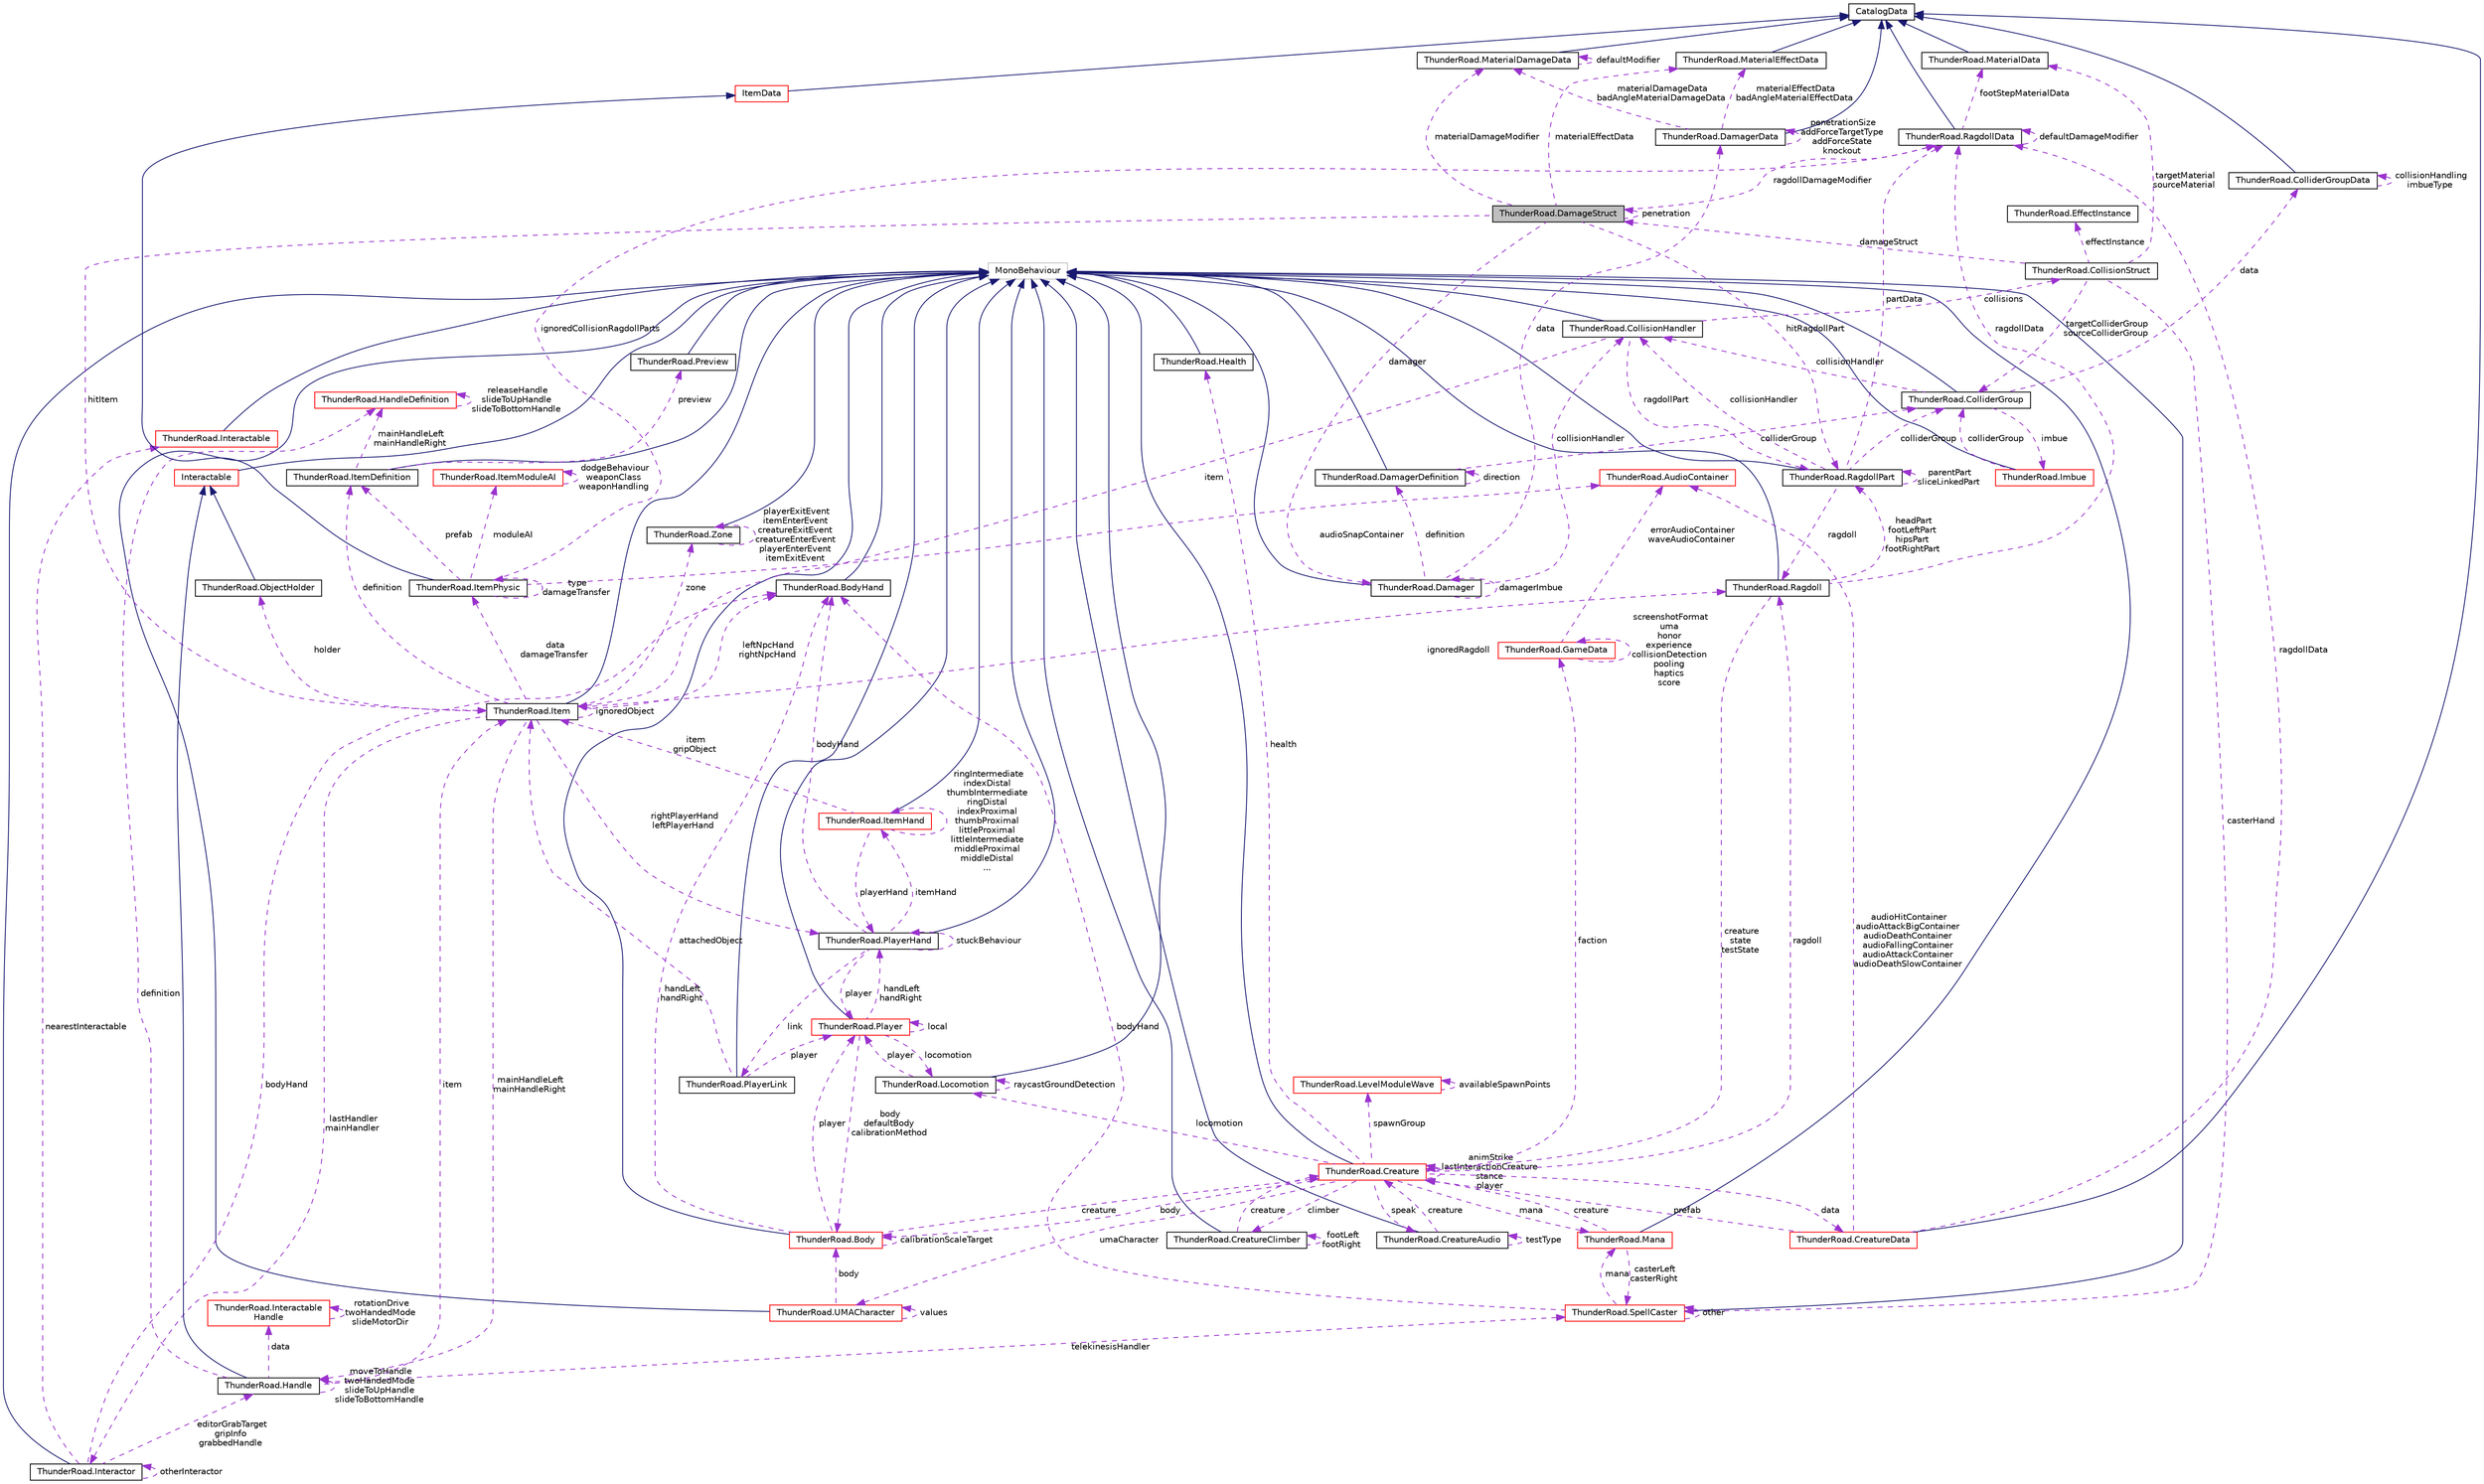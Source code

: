 digraph "ThunderRoad.DamageStruct"
{
 // LATEX_PDF_SIZE
  edge [fontname="Helvetica",fontsize="10",labelfontname="Helvetica",labelfontsize="10"];
  node [fontname="Helvetica",fontsize="10",shape=record];
  Node1 [label="ThunderRoad.DamageStruct",height=0.2,width=0.4,color="black", fillcolor="grey75", style="filled", fontcolor="black",tooltip="Struct DamageStruct"];
  Node2 -> Node1 [dir="back",color="darkorchid3",fontsize="10",style="dashed",label=" ragdollDamageModifier" ,fontname="Helvetica"];
  Node2 [label="ThunderRoad.RagdollData",height=0.2,width=0.4,color="black", fillcolor="white", style="filled",URL="$class_thunder_road_1_1_ragdoll_data.html",tooltip="Class RagdollData. Implements the ThunderRoad.CatalogData"];
  Node3 -> Node2 [dir="back",color="midnightblue",fontsize="10",style="solid",fontname="Helvetica"];
  Node3 [label="CatalogData",height=0.2,width=0.4,color="black", fillcolor="white", style="filled",URL="$class_thunder_road_1_1_catalog_data.html",tooltip="Class CatalogData."];
  Node4 -> Node2 [dir="back",color="darkorchid3",fontsize="10",style="dashed",label=" footStepMaterialData" ,fontname="Helvetica"];
  Node4 [label="ThunderRoad.MaterialData",height=0.2,width=0.4,color="black", fillcolor="white", style="filled",URL="$class_thunder_road_1_1_material_data.html",tooltip="Class MaterialData. Implements the ThunderRoad.CatalogData"];
  Node3 -> Node4 [dir="back",color="midnightblue",fontsize="10",style="solid",fontname="Helvetica"];
  Node2 -> Node2 [dir="back",color="darkorchid3",fontsize="10",style="dashed",label=" defaultDamageModifier" ,fontname="Helvetica"];
  Node5 -> Node1 [dir="back",color="darkorchid3",fontsize="10",style="dashed",label=" hitRagdollPart" ,fontname="Helvetica"];
  Node5 [label="ThunderRoad.RagdollPart",height=0.2,width=0.4,color="black", fillcolor="white", style="filled",URL="$class_thunder_road_1_1_ragdoll_part.html",tooltip="Class RagdollPart. Implements the UnityEngine.MonoBehaviour"];
  Node6 -> Node5 [dir="back",color="midnightblue",fontsize="10",style="solid",fontname="Helvetica"];
  Node6 [label="MonoBehaviour",height=0.2,width=0.4,color="grey75", fillcolor="white", style="filled",tooltip=" "];
  Node7 -> Node5 [dir="back",color="darkorchid3",fontsize="10",style="dashed",label=" collisionHandler" ,fontname="Helvetica"];
  Node7 [label="ThunderRoad.CollisionHandler",height=0.2,width=0.4,color="black", fillcolor="white", style="filled",URL="$class_thunder_road_1_1_collision_handler.html",tooltip="Class CollisionHandler. Implements the UnityEngine.MonoBehaviour"];
  Node6 -> Node7 [dir="back",color="midnightblue",fontsize="10",style="solid",fontname="Helvetica"];
  Node5 -> Node7 [dir="back",color="darkorchid3",fontsize="10",style="dashed",label=" ragdollPart" ,fontname="Helvetica"];
  Node8 -> Node7 [dir="back",color="darkorchid3",fontsize="10",style="dashed",label=" collisions" ,fontname="Helvetica"];
  Node8 [label="ThunderRoad.CollisionStruct",height=0.2,width=0.4,color="black", fillcolor="white", style="filled",URL="$struct_thunder_road_1_1_collision_struct.html",tooltip="Struct CollisionStruct"];
  Node4 -> Node8 [dir="back",color="darkorchid3",fontsize="10",style="dashed",label=" targetMaterial\nsourceMaterial" ,fontname="Helvetica"];
  Node9 -> Node8 [dir="back",color="darkorchid3",fontsize="10",style="dashed",label=" casterHand" ,fontname="Helvetica"];
  Node9 [label="ThunderRoad.SpellCaster",height=0.2,width=0.4,color="red", fillcolor="white", style="filled",URL="$class_thunder_road_1_1_spell_caster.html",tooltip="Class SpellCaster. Implements the UnityEngine.MonoBehaviour"];
  Node6 -> Node9 [dir="back",color="midnightblue",fontsize="10",style="solid",fontname="Helvetica"];
  Node9 -> Node9 [dir="back",color="darkorchid3",fontsize="10",style="dashed",label=" other" ,fontname="Helvetica"];
  Node62 -> Node9 [dir="back",color="darkorchid3",fontsize="10",style="dashed",label=" mana" ,fontname="Helvetica"];
  Node62 [label="ThunderRoad.Mana",height=0.2,width=0.4,color="red", fillcolor="white", style="filled",URL="$class_thunder_road_1_1_mana.html",tooltip="Class Mana. Implements the UnityEngine.MonoBehaviour"];
  Node6 -> Node62 [dir="back",color="midnightblue",fontsize="10",style="solid",fontname="Helvetica"];
  Node9 -> Node62 [dir="back",color="darkorchid3",fontsize="10",style="dashed",label=" casterLeft\ncasterRight" ,fontname="Helvetica"];
  Node33 -> Node62 [dir="back",color="darkorchid3",fontsize="10",style="dashed",label=" creature" ,fontname="Helvetica"];
  Node33 [label="ThunderRoad.Creature",height=0.2,width=0.4,color="red", fillcolor="white", style="filled",URL="$class_thunder_road_1_1_creature.html",tooltip="Class Creature. Implements the UnityEngine.MonoBehaviour"];
  Node6 -> Node33 [dir="back",color="midnightblue",fontsize="10",style="solid",fontname="Helvetica"];
  Node34 -> Node33 [dir="back",color="darkorchid3",fontsize="10",style="dashed",label=" climber" ,fontname="Helvetica"];
  Node34 [label="ThunderRoad.CreatureClimber",height=0.2,width=0.4,color="black", fillcolor="white", style="filled",URL="$class_thunder_road_1_1_creature_climber.html",tooltip="Class CreatureClimber. Implements the UnityEngine.MonoBehaviour"];
  Node6 -> Node34 [dir="back",color="midnightblue",fontsize="10",style="solid",fontname="Helvetica"];
  Node34 -> Node34 [dir="back",color="darkorchid3",fontsize="10",style="dashed",label=" footLeft\nfootRight" ,fontname="Helvetica"];
  Node33 -> Node34 [dir="back",color="darkorchid3",fontsize="10",style="dashed",label=" creature" ,fontname="Helvetica"];
  Node35 -> Node33 [dir="back",color="darkorchid3",fontsize="10",style="dashed",label=" health" ,fontname="Helvetica"];
  Node35 [label="ThunderRoad.Health",height=0.2,width=0.4,color="black", fillcolor="white", style="filled",URL="$class_thunder_road_1_1_health.html",tooltip="Class Health. Implements the UnityEngine.MonoBehaviour"];
  Node6 -> Node35 [dir="back",color="midnightblue",fontsize="10",style="solid",fontname="Helvetica"];
  Node36 -> Node33 [dir="back",color="darkorchid3",fontsize="10",style="dashed",label=" faction" ,fontname="Helvetica"];
  Node36 [label="ThunderRoad.GameData",height=0.2,width=0.4,color="red", fillcolor="white", style="filled",URL="$class_thunder_road_1_1_game_data.html",tooltip="Class GameData."];
  Node36 -> Node36 [dir="back",color="darkorchid3",fontsize="10",style="dashed",label=" screenshotFormat\numa\nhonor\nexperience\ncollisionDetection\npooling\nhaptics\nscore" ,fontname="Helvetica"];
  Node37 -> Node36 [dir="back",color="darkorchid3",fontsize="10",style="dashed",label=" errorAudioContainer\nwaveAudioContainer" ,fontname="Helvetica"];
  Node37 [label="ThunderRoad.AudioContainer",height=0.2,width=0.4,color="red", fillcolor="white", style="filled",URL="$class_thunder_road_1_1_audio_container.html",tooltip="Class AudioContainer. Implements the UnityEngine.ScriptableObject"];
  Node39 -> Node33 [dir="back",color="darkorchid3",fontsize="10",style="dashed",label=" spawnGroup" ,fontname="Helvetica"];
  Node39 [label="ThunderRoad.LevelModuleWave",height=0.2,width=0.4,color="red", fillcolor="white", style="filled",URL="$class_thunder_road_1_1_level_module_wave.html",tooltip="Class LevelModuleWave. Implements the ThunderRoad.LevelModule"];
  Node39 -> Node39 [dir="back",color="darkorchid3",fontsize="10",style="dashed",label=" availableSpawnPoints" ,fontname="Helvetica"];
  Node42 -> Node33 [dir="back",color="darkorchid3",fontsize="10",style="dashed",label=" data" ,fontname="Helvetica"];
  Node42 [label="ThunderRoad.CreatureData",height=0.2,width=0.4,color="red", fillcolor="white", style="filled",URL="$class_thunder_road_1_1_creature_data.html",tooltip="Class CreatureData. Implements the ThunderRoad.CatalogData"];
  Node3 -> Node42 [dir="back",color="midnightblue",fontsize="10",style="solid",fontname="Helvetica"];
  Node2 -> Node42 [dir="back",color="darkorchid3",fontsize="10",style="dashed",label=" ragdollData" ,fontname="Helvetica"];
  Node37 -> Node42 [dir="back",color="darkorchid3",fontsize="10",style="dashed",label=" audioHitContainer\naudioAttackBigContainer\naudioDeathContainer\naudioFallingContainer\naudioAttackContainer\naudioDeathSlowContainer" ,fontname="Helvetica"];
  Node33 -> Node42 [dir="back",color="darkorchid3",fontsize="10",style="dashed",label=" prefab" ,fontname="Helvetica"];
  Node45 -> Node33 [dir="back",color="darkorchid3",fontsize="10",style="dashed",label=" locomotion" ,fontname="Helvetica"];
  Node45 [label="ThunderRoad.Locomotion",height=0.2,width=0.4,color="black", fillcolor="white", style="filled",URL="$class_thunder_road_1_1_locomotion.html",tooltip="Class Locomotion. Implements the UnityEngine.MonoBehaviour"];
  Node6 -> Node45 [dir="back",color="midnightblue",fontsize="10",style="solid",fontname="Helvetica"];
  Node46 -> Node45 [dir="back",color="darkorchid3",fontsize="10",style="dashed",label=" player" ,fontname="Helvetica"];
  Node46 [label="ThunderRoad.Player",height=0.2,width=0.4,color="red", fillcolor="white", style="filled",URL="$class_thunder_road_1_1_player.html",tooltip="Class Player. Implements the UnityEngine.MonoBehaviour"];
  Node6 -> Node46 [dir="back",color="midnightblue",fontsize="10",style="solid",fontname="Helvetica"];
  Node46 -> Node46 [dir="back",color="darkorchid3",fontsize="10",style="dashed",label=" local" ,fontname="Helvetica"];
  Node45 -> Node46 [dir="back",color="darkorchid3",fontsize="10",style="dashed",label=" locomotion" ,fontname="Helvetica"];
  Node50 -> Node46 [dir="back",color="darkorchid3",fontsize="10",style="dashed",label=" body\ndefaultBody\ncalibrationMethod" ,fontname="Helvetica"];
  Node50 [label="ThunderRoad.Body",height=0.2,width=0.4,color="red", fillcolor="white", style="filled",URL="$class_thunder_road_1_1_body.html",tooltip="Class Body. Implements the UnityEngine.MonoBehaviour"];
  Node6 -> Node50 [dir="back",color="midnightblue",fontsize="10",style="solid",fontname="Helvetica"];
  Node46 -> Node50 [dir="back",color="darkorchid3",fontsize="10",style="dashed",label=" player" ,fontname="Helvetica"];
  Node50 -> Node50 [dir="back",color="darkorchid3",fontsize="10",style="dashed",label=" calibrationScaleTarget" ,fontname="Helvetica"];
  Node33 -> Node50 [dir="back",color="darkorchid3",fontsize="10",style="dashed",label=" creature" ,fontname="Helvetica"];
  Node29 -> Node50 [dir="back",color="darkorchid3",fontsize="10",style="dashed",label=" handLeft\nhandRight" ,fontname="Helvetica"];
  Node29 [label="ThunderRoad.BodyHand",height=0.2,width=0.4,color="black", fillcolor="white", style="filled",URL="$class_thunder_road_1_1_body_hand.html",tooltip="Class BodyHand. Implements the UnityEngine.MonoBehaviour"];
  Node6 -> Node29 [dir="back",color="midnightblue",fontsize="10",style="solid",fontname="Helvetica"];
  Node54 -> Node46 [dir="back",color="darkorchid3",fontsize="10",style="dashed",label=" handLeft\nhandRight" ,fontname="Helvetica"];
  Node54 [label="ThunderRoad.PlayerHand",height=0.2,width=0.4,color="black", fillcolor="white", style="filled",URL="$class_thunder_road_1_1_player_hand.html",tooltip="Class PlayerHand. Implements the UnityEngine.MonoBehaviour"];
  Node6 -> Node54 [dir="back",color="midnightblue",fontsize="10",style="solid",fontname="Helvetica"];
  Node46 -> Node54 [dir="back",color="darkorchid3",fontsize="10",style="dashed",label=" player" ,fontname="Helvetica"];
  Node55 -> Node54 [dir="back",color="darkorchid3",fontsize="10",style="dashed",label=" link" ,fontname="Helvetica"];
  Node55 [label="ThunderRoad.PlayerLink",height=0.2,width=0.4,color="black", fillcolor="white", style="filled",URL="$class_thunder_road_1_1_player_link.html",tooltip="Class PlayerLink. Implements the UnityEngine.MonoBehaviour"];
  Node6 -> Node55 [dir="back",color="midnightblue",fontsize="10",style="solid",fontname="Helvetica"];
  Node46 -> Node55 [dir="back",color="darkorchid3",fontsize="10",style="dashed",label=" player" ,fontname="Helvetica"];
  Node26 -> Node55 [dir="back",color="darkorchid3",fontsize="10",style="dashed",label=" attachedObject" ,fontname="Helvetica"];
  Node26 [label="ThunderRoad.Item",height=0.2,width=0.4,color="black", fillcolor="white", style="filled",URL="$class_thunder_road_1_1_item.html",tooltip="Class Item. Implements the UnityEngine.MonoBehaviour"];
  Node6 -> Node26 [dir="back",color="midnightblue",fontsize="10",style="solid",fontname="Helvetica"];
  Node27 -> Node26 [dir="back",color="darkorchid3",fontsize="10",style="dashed",label=" lastHandler\nmainHandler" ,fontname="Helvetica"];
  Node27 [label="ThunderRoad.Interactor",height=0.2,width=0.4,color="black", fillcolor="white", style="filled",URL="$class_thunder_road_1_1_interactor.html",tooltip="Class Interactor. Implements the UnityEngine.MonoBehaviour"];
  Node6 -> Node27 [dir="back",color="midnightblue",fontsize="10",style="solid",fontname="Helvetica"];
  Node27 -> Node27 [dir="back",color="darkorchid3",fontsize="10",style="dashed",label=" otherInteractor" ,fontname="Helvetica"];
  Node14 -> Node27 [dir="back",color="darkorchid3",fontsize="10",style="dashed",label=" editorGrabTarget\ngripInfo\ngrabbedHandle" ,fontname="Helvetica"];
  Node14 [label="ThunderRoad.Handle",height=0.2,width=0.4,color="black", fillcolor="white", style="filled",URL="$class_thunder_road_1_1_handle.html",tooltip="Class Handle. Implements the ThunderRoad.Interactable"];
  Node15 -> Node14 [dir="back",color="midnightblue",fontsize="10",style="solid",fontname="Helvetica"];
  Node15 [label="Interactable",height=0.2,width=0.4,color="red", fillcolor="white", style="filled",URL="$class_thunder_road_1_1_interactable.html",tooltip="Class Interactable. Implements the UnityEngine.MonoBehaviour"];
  Node6 -> Node15 [dir="back",color="midnightblue",fontsize="10",style="solid",fontname="Helvetica"];
  Node21 -> Node14 [dir="back",color="darkorchid3",fontsize="10",style="dashed",label=" definition" ,fontname="Helvetica"];
  Node21 [label="ThunderRoad.HandleDefinition",height=0.2,width=0.4,color="red", fillcolor="white", style="filled",URL="$class_thunder_road_1_1_handle_definition.html",tooltip="Class HandleDefinition. Implements the ThunderRoad.InteractableDefinition"];
  Node21 -> Node21 [dir="back",color="darkorchid3",fontsize="10",style="dashed",label=" releaseHandle\nslideToUpHandle\nslideToBottomHandle" ,fontname="Helvetica"];
  Node24 -> Node14 [dir="back",color="darkorchid3",fontsize="10",style="dashed",label=" data" ,fontname="Helvetica"];
  Node24 [label="ThunderRoad.Interactable\lHandle",height=0.2,width=0.4,color="red", fillcolor="white", style="filled",URL="$class_thunder_road_1_1_interactable_handle.html",tooltip="Class InteractableHandle. Implements the ThunderRoad.InteractableData"];
  Node24 -> Node24 [dir="back",color="darkorchid3",fontsize="10",style="dashed",label=" rotationDrive\ntwoHandedMode\nslideMotorDir" ,fontname="Helvetica"];
  Node9 -> Node14 [dir="back",color="darkorchid3",fontsize="10",style="dashed",label=" telekinesisHandler" ,fontname="Helvetica"];
  Node14 -> Node14 [dir="back",color="darkorchid3",fontsize="10",style="dashed",label=" moveToHandle\ntwoHandedMode\nslideToUpHandle\nslideToBottomHandle" ,fontname="Helvetica"];
  Node26 -> Node14 [dir="back",color="darkorchid3",fontsize="10",style="dashed",label=" item" ,fontname="Helvetica"];
  Node28 -> Node27 [dir="back",color="darkorchid3",fontsize="10",style="dashed",label=" nearestInteractable" ,fontname="Helvetica"];
  Node28 [label="ThunderRoad.Interactable",height=0.2,width=0.4,color="red", fillcolor="white", style="filled",URL="$class_thunder_road_1_1_interactable.html",tooltip="Class Interactable. Implements the UnityEngine.MonoBehaviour"];
  Node6 -> Node28 [dir="back",color="midnightblue",fontsize="10",style="solid",fontname="Helvetica"];
  Node29 -> Node27 [dir="back",color="darkorchid3",fontsize="10",style="dashed",label=" bodyHand" ,fontname="Helvetica"];
  Node30 -> Node26 [dir="back",color="darkorchid3",fontsize="10",style="dashed",label=" definition" ,fontname="Helvetica"];
  Node30 [label="ThunderRoad.ItemDefinition",height=0.2,width=0.4,color="black", fillcolor="white", style="filled",URL="$class_thunder_road_1_1_item_definition.html",tooltip="Class ItemDefinition. Implements the UnityEngine.MonoBehaviour"];
  Node6 -> Node30 [dir="back",color="midnightblue",fontsize="10",style="solid",fontname="Helvetica"];
  Node21 -> Node30 [dir="back",color="darkorchid3",fontsize="10",style="dashed",label=" mainHandleLeft\nmainHandleRight" ,fontname="Helvetica"];
  Node31 -> Node30 [dir="back",color="darkorchid3",fontsize="10",style="dashed",label=" preview" ,fontname="Helvetica"];
  Node31 [label="ThunderRoad.Preview",height=0.2,width=0.4,color="black", fillcolor="white", style="filled",URL="$class_thunder_road_1_1_preview.html",tooltip="Class Preview. Implements the UnityEngine.MonoBehaviour"];
  Node6 -> Node31 [dir="back",color="midnightblue",fontsize="10",style="solid",fontname="Helvetica"];
  Node32 -> Node26 [dir="back",color="darkorchid3",fontsize="10",style="dashed",label=" ignoredRagdoll" ,fontname="Helvetica"];
  Node32 [label="ThunderRoad.Ragdoll",height=0.2,width=0.4,color="black", fillcolor="white", style="filled",URL="$class_thunder_road_1_1_ragdoll.html",tooltip="Class Ragdoll. Implements the UnityEngine.MonoBehaviour"];
  Node6 -> Node32 [dir="back",color="midnightblue",fontsize="10",style="solid",fontname="Helvetica"];
  Node2 -> Node32 [dir="back",color="darkorchid3",fontsize="10",style="dashed",label=" ragdollData" ,fontname="Helvetica"];
  Node5 -> Node32 [dir="back",color="darkorchid3",fontsize="10",style="dashed",label=" headPart\nfootLeftPart\nhipsPart\nfootRightPart" ,fontname="Helvetica"];
  Node33 -> Node32 [dir="back",color="darkorchid3",fontsize="10",style="dashed",label=" creature\nstate\ntestState" ,fontname="Helvetica"];
  Node76 -> Node26 [dir="back",color="darkorchid3",fontsize="10",style="dashed",label=" data\ndamageTransfer" ,fontname="Helvetica"];
  Node76 [label="ThunderRoad.ItemPhysic",height=0.2,width=0.4,color="black", fillcolor="white", style="filled",URL="$class_thunder_road_1_1_item_physic.html",tooltip="Class ItemPhysic. Implements the ThunderRoad.ItemData"];
  Node77 -> Node76 [dir="back",color="midnightblue",fontsize="10",style="solid",fontname="Helvetica"];
  Node77 [label="ItemData",height=0.2,width=0.4,color="red", fillcolor="white", style="filled",URL="$class_thunder_road_1_1_item_data.html",tooltip="Class ItemData. Implements the ThunderRoad.CatalogData"];
  Node3 -> Node77 [dir="back",color="midnightblue",fontsize="10",style="solid",fontname="Helvetica"];
  Node2 -> Node76 [dir="back",color="darkorchid3",fontsize="10",style="dashed",label=" ignoredCollisionRagdollParts" ,fontname="Helvetica"];
  Node30 -> Node76 [dir="back",color="darkorchid3",fontsize="10",style="dashed",label=" prefab" ,fontname="Helvetica"];
  Node37 -> Node76 [dir="back",color="darkorchid3",fontsize="10",style="dashed",label=" audioSnapContainer" ,fontname="Helvetica"];
  Node76 -> Node76 [dir="back",color="darkorchid3",fontsize="10",style="dashed",label=" type\ndamageTransfer" ,fontname="Helvetica"];
  Node78 -> Node76 [dir="back",color="darkorchid3",fontsize="10",style="dashed",label=" moduleAI" ,fontname="Helvetica"];
  Node78 [label="ThunderRoad.ItemModuleAI",height=0.2,width=0.4,color="red", fillcolor="white", style="filled",URL="$class_thunder_road_1_1_item_module_a_i.html",tooltip="Class ItemModuleAI. Implements the ThunderRoad.ItemModule"];
  Node78 -> Node78 [dir="back",color="darkorchid3",fontsize="10",style="dashed",label=" dodgeBehaviour\nweaponClass\nweaponHandling" ,fontname="Helvetica"];
  Node79 -> Node26 [dir="back",color="darkorchid3",fontsize="10",style="dashed",label=" holder" ,fontname="Helvetica"];
  Node79 [label="ThunderRoad.ObjectHolder",height=0.2,width=0.4,color="black", fillcolor="white", style="filled",URL="$class_thunder_road_1_1_object_holder.html",tooltip="Class ObjectHolder. Implements the ThunderRoad.Interactable"];
  Node15 -> Node79 [dir="back",color="midnightblue",fontsize="10",style="solid",fontname="Helvetica"];
  Node14 -> Node26 [dir="back",color="darkorchid3",fontsize="10",style="dashed",label=" mainHandleLeft\nmainHandleRight" ,fontname="Helvetica"];
  Node26 -> Node26 [dir="back",color="darkorchid3",fontsize="10",style="dashed",label=" ignoredObject" ,fontname="Helvetica"];
  Node80 -> Node26 [dir="back",color="darkorchid3",fontsize="10",style="dashed",label=" zone" ,fontname="Helvetica"];
  Node80 [label="ThunderRoad.Zone",height=0.2,width=0.4,color="black", fillcolor="white", style="filled",URL="$class_thunder_road_1_1_zone.html",tooltip="Class Zone. Implements the UnityEngine.MonoBehaviour"];
  Node6 -> Node80 [dir="back",color="midnightblue",fontsize="10",style="solid",fontname="Helvetica"];
  Node80 -> Node80 [dir="back",color="darkorchid3",fontsize="10",style="dashed",label=" playerExitEvent\nitemEnterEvent\ncreatureExitEvent\ncreatureEnterEvent\nplayerEnterEvent\nitemExitEvent" ,fontname="Helvetica"];
  Node29 -> Node26 [dir="back",color="darkorchid3",fontsize="10",style="dashed",label=" leftNpcHand\nrightNpcHand" ,fontname="Helvetica"];
  Node54 -> Node26 [dir="back",color="darkorchid3",fontsize="10",style="dashed",label=" rightPlayerHand\nleftPlayerHand" ,fontname="Helvetica"];
  Node56 -> Node54 [dir="back",color="darkorchid3",fontsize="10",style="dashed",label=" itemHand" ,fontname="Helvetica"];
  Node56 [label="ThunderRoad.ItemHand",height=0.2,width=0.4,color="red", fillcolor="white", style="filled",URL="$class_thunder_road_1_1_item_hand.html",tooltip="Class ItemHand. Implements the UnityEngine.MonoBehaviour"];
  Node6 -> Node56 [dir="back",color="midnightblue",fontsize="10",style="solid",fontname="Helvetica"];
  Node56 -> Node56 [dir="back",color="darkorchid3",fontsize="10",style="dashed",label=" ringIntermediate\nindexDistal\nthumbIntermediate\nringDistal\nindexProximal\nthumbProximal\nlittleProximal\nlittleIntermediate\nmiddleProximal\nmiddleDistal\n..." ,fontname="Helvetica"];
  Node26 -> Node56 [dir="back",color="darkorchid3",fontsize="10",style="dashed",label=" item\ngripObject" ,fontname="Helvetica"];
  Node54 -> Node56 [dir="back",color="darkorchid3",fontsize="10",style="dashed",label=" playerHand" ,fontname="Helvetica"];
  Node29 -> Node54 [dir="back",color="darkorchid3",fontsize="10",style="dashed",label=" bodyHand" ,fontname="Helvetica"];
  Node54 -> Node54 [dir="back",color="darkorchid3",fontsize="10",style="dashed",label=" stuckBehaviour" ,fontname="Helvetica"];
  Node45 -> Node45 [dir="back",color="darkorchid3",fontsize="10",style="dashed",label=" raycastGroundDetection" ,fontname="Helvetica"];
  Node32 -> Node33 [dir="back",color="darkorchid3",fontsize="10",style="dashed",label=" ragdoll" ,fontname="Helvetica"];
  Node50 -> Node33 [dir="back",color="darkorchid3",fontsize="10",style="dashed",label=" body" ,fontname="Helvetica"];
  Node61 -> Node33 [dir="back",color="darkorchid3",fontsize="10",style="dashed",label=" speak" ,fontname="Helvetica"];
  Node61 [label="ThunderRoad.CreatureAudio",height=0.2,width=0.4,color="black", fillcolor="white", style="filled",URL="$class_thunder_road_1_1_creature_audio.html",tooltip="Class CreatureAudio. Implements the UnityEngine.MonoBehaviour"];
  Node6 -> Node61 [dir="back",color="midnightblue",fontsize="10",style="solid",fontname="Helvetica"];
  Node61 -> Node61 [dir="back",color="darkorchid3",fontsize="10",style="dashed",label=" testType" ,fontname="Helvetica"];
  Node33 -> Node61 [dir="back",color="darkorchid3",fontsize="10",style="dashed",label=" creature" ,fontname="Helvetica"];
  Node33 -> Node33 [dir="back",color="darkorchid3",fontsize="10",style="dashed",label=" animStrike\nlastInteractionCreature\nstance\nplayer" ,fontname="Helvetica"];
  Node62 -> Node33 [dir="back",color="darkorchid3",fontsize="10",style="dashed",label=" mana" ,fontname="Helvetica"];
  Node65 -> Node33 [dir="back",color="darkorchid3",fontsize="10",style="dashed",label=" umaCharacter" ,fontname="Helvetica"];
  Node65 [label="ThunderRoad.UMACharacter",height=0.2,width=0.4,color="red", fillcolor="white", style="filled",URL="$class_thunder_road_1_1_u_m_a_character.html",tooltip="Class UMACharacter. Implements the UnityEngine.MonoBehaviour"];
  Node6 -> Node65 [dir="back",color="midnightblue",fontsize="10",style="solid",fontname="Helvetica"];
  Node50 -> Node65 [dir="back",color="darkorchid3",fontsize="10",style="dashed",label=" body" ,fontname="Helvetica"];
  Node65 -> Node65 [dir="back",color="darkorchid3",fontsize="10",style="dashed",label=" values" ,fontname="Helvetica"];
  Node29 -> Node9 [dir="back",color="darkorchid3",fontsize="10",style="dashed",label=" bodyHand" ,fontname="Helvetica"];
  Node64 -> Node8 [dir="back",color="darkorchid3",fontsize="10",style="dashed",label=" effectInstance" ,fontname="Helvetica"];
  Node64 [label="ThunderRoad.EffectInstance",height=0.2,width=0.4,color="black", fillcolor="white", style="filled",URL="$class_thunder_road_1_1_effect_instance.html",tooltip="Class EffectInstance."];
  Node83 -> Node8 [dir="back",color="darkorchid3",fontsize="10",style="dashed",label=" targetColliderGroup\nsourceColliderGroup" ,fontname="Helvetica"];
  Node83 [label="ThunderRoad.ColliderGroup",height=0.2,width=0.4,color="black", fillcolor="white", style="filled",URL="$class_thunder_road_1_1_collider_group.html",tooltip="Class ColliderGroup. Implements the UnityEngine.MonoBehaviour"];
  Node6 -> Node83 [dir="back",color="midnightblue",fontsize="10",style="solid",fontname="Helvetica"];
  Node7 -> Node83 [dir="back",color="darkorchid3",fontsize="10",style="dashed",label=" collisionHandler" ,fontname="Helvetica"];
  Node84 -> Node83 [dir="back",color="darkorchid3",fontsize="10",style="dashed",label=" data" ,fontname="Helvetica"];
  Node84 [label="ThunderRoad.ColliderGroupData",height=0.2,width=0.4,color="black", fillcolor="white", style="filled",URL="$class_thunder_road_1_1_collider_group_data.html",tooltip="Class ColliderGroupData. Implements the ThunderRoad.CatalogData"];
  Node3 -> Node84 [dir="back",color="midnightblue",fontsize="10",style="solid",fontname="Helvetica"];
  Node84 -> Node84 [dir="back",color="darkorchid3",fontsize="10",style="dashed",label=" collisionHandling\nimbueType" ,fontname="Helvetica"];
  Node85 -> Node83 [dir="back",color="darkorchid3",fontsize="10",style="dashed",label=" imbue" ,fontname="Helvetica"];
  Node85 [label="ThunderRoad.Imbue",height=0.2,width=0.4,color="red", fillcolor="white", style="filled",URL="$class_thunder_road_1_1_imbue.html",tooltip="Class Imbue. Implements the UnityEngine.MonoBehaviour"];
  Node6 -> Node85 [dir="back",color="midnightblue",fontsize="10",style="solid",fontname="Helvetica"];
  Node83 -> Node85 [dir="back",color="darkorchid3",fontsize="10",style="dashed",label=" colliderGroup" ,fontname="Helvetica"];
  Node1 -> Node8 [dir="back",color="darkorchid3",fontsize="10",style="dashed",label=" damageStruct" ,fontname="Helvetica"];
  Node26 -> Node7 [dir="back",color="darkorchid3",fontsize="10",style="dashed",label=" item" ,fontname="Helvetica"];
  Node2 -> Node5 [dir="back",color="darkorchid3",fontsize="10",style="dashed",label=" partData" ,fontname="Helvetica"];
  Node5 -> Node5 [dir="back",color="darkorchid3",fontsize="10",style="dashed",label=" parentPart\nsliceLinkedPart" ,fontname="Helvetica"];
  Node32 -> Node5 [dir="back",color="darkorchid3",fontsize="10",style="dashed",label=" ragdoll" ,fontname="Helvetica"];
  Node83 -> Node5 [dir="back",color="darkorchid3",fontsize="10",style="dashed",label=" colliderGroup" ,fontname="Helvetica"];
  Node88 -> Node1 [dir="back",color="darkorchid3",fontsize="10",style="dashed",label=" materialDamageModifier" ,fontname="Helvetica"];
  Node88 [label="ThunderRoad.MaterialDamageData",height=0.2,width=0.4,color="black", fillcolor="white", style="filled",URL="$class_thunder_road_1_1_material_damage_data.html",tooltip="Class MaterialDamageData. Implements the ThunderRoad.CatalogData"];
  Node3 -> Node88 [dir="back",color="midnightblue",fontsize="10",style="solid",fontname="Helvetica"];
  Node88 -> Node88 [dir="back",color="darkorchid3",fontsize="10",style="dashed",label=" defaultModifier" ,fontname="Helvetica"];
  Node89 -> Node1 [dir="back",color="darkorchid3",fontsize="10",style="dashed",label=" damager" ,fontname="Helvetica"];
  Node89 [label="ThunderRoad.Damager",height=0.2,width=0.4,color="black", fillcolor="white", style="filled",URL="$class_thunder_road_1_1_damager.html",tooltip="Class Damager. Implements the UnityEngine.MonoBehaviour"];
  Node6 -> Node89 [dir="back",color="midnightblue",fontsize="10",style="solid",fontname="Helvetica"];
  Node90 -> Node89 [dir="back",color="darkorchid3",fontsize="10",style="dashed",label=" definition" ,fontname="Helvetica"];
  Node90 [label="ThunderRoad.DamagerDefinition",height=0.2,width=0.4,color="black", fillcolor="white", style="filled",URL="$class_thunder_road_1_1_damager_definition.html",tooltip="Class DamagerDefinition. Implements the UnityEngine.MonoBehaviour"];
  Node6 -> Node90 [dir="back",color="midnightblue",fontsize="10",style="solid",fontname="Helvetica"];
  Node90 -> Node90 [dir="back",color="darkorchid3",fontsize="10",style="dashed",label=" direction" ,fontname="Helvetica"];
  Node83 -> Node90 [dir="back",color="darkorchid3",fontsize="10",style="dashed",label=" colliderGroup" ,fontname="Helvetica"];
  Node7 -> Node89 [dir="back",color="darkorchid3",fontsize="10",style="dashed",label=" collisionHandler" ,fontname="Helvetica"];
  Node91 -> Node89 [dir="back",color="darkorchid3",fontsize="10",style="dashed",label=" data" ,fontname="Helvetica"];
  Node91 [label="ThunderRoad.DamagerData",height=0.2,width=0.4,color="black", fillcolor="white", style="filled",URL="$class_thunder_road_1_1_damager_data.html",tooltip="Class DamagerData. Implements the ThunderRoad.CatalogData"];
  Node3 -> Node91 [dir="back",color="midnightblue",fontsize="10",style="solid",fontname="Helvetica"];
  Node91 -> Node91 [dir="back",color="darkorchid3",fontsize="10",style="dashed",label=" penetrationSize\naddForceTargetType\naddForceState\nknockout" ,fontname="Helvetica"];
  Node88 -> Node91 [dir="back",color="darkorchid3",fontsize="10",style="dashed",label=" materialDamageData\nbadAngleMaterialDamageData" ,fontname="Helvetica"];
  Node92 -> Node91 [dir="back",color="darkorchid3",fontsize="10",style="dashed",label=" materialEffectData\nbadAngleMaterialEffectData" ,fontname="Helvetica"];
  Node92 [label="ThunderRoad.MaterialEffectData",height=0.2,width=0.4,color="black", fillcolor="white", style="filled",URL="$class_thunder_road_1_1_material_effect_data.html",tooltip="Class MaterialEffectData. Implements the ThunderRoad.CatalogData"];
  Node3 -> Node92 [dir="back",color="midnightblue",fontsize="10",style="solid",fontname="Helvetica"];
  Node89 -> Node89 [dir="back",color="darkorchid3",fontsize="10",style="dashed",label=" damagerImbue" ,fontname="Helvetica"];
  Node92 -> Node1 [dir="back",color="darkorchid3",fontsize="10",style="dashed",label=" materialEffectData" ,fontname="Helvetica"];
  Node26 -> Node1 [dir="back",color="darkorchid3",fontsize="10",style="dashed",label=" hitItem" ,fontname="Helvetica"];
  Node1 -> Node1 [dir="back",color="darkorchid3",fontsize="10",style="dashed",label=" penetration" ,fontname="Helvetica"];
}
